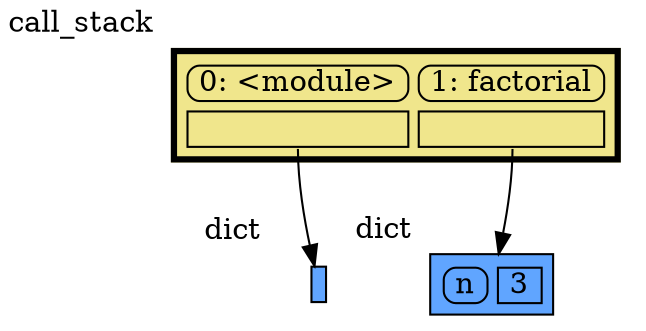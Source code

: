digraph memory_graph {
	node [shape=plaintext]
	node139044437141056 [label=<
<TABLE BORDER="1" CELLBORDER="1" CELLSPACING="0" CELLPADDING="0" BGCOLOR="#60a5ff" PORT="table">
    <TR><TD BORDER="0"> </TD></TR>
</TABLE>
> xlabel=dict]
	node139044432774016 [label=<
<TABLE BORDER="1" CELLBORDER="1" CELLSPACING="5" CELLPADDING="0" BGCOLOR="#60a5ff" PORT="table">
    <TR><TD BORDER="1" STYLE="ROUNDED"> n </TD><TD BORDER="1"> 3 </TD></TR>
</TABLE>
> xlabel=dict]
	node139044432686336 [label=<
<TABLE BORDER="3" CELLBORDER="1" CELLSPACING="5" CELLPADDING="0" BGCOLOR="khaki" PORT="table">
    <TR><TD BORDER="1" STYLE="ROUNDED"> 0: &lt;module&gt; </TD><TD BORDER="1" STYLE="ROUNDED"> 1: factorial </TD></TR>
    <TR><TD BORDER="1" PORT="ref0"> </TD><TD BORDER="1" PORT="ref1"> </TD></TR>
</TABLE>
> xlabel=call_stack]
	node139044432686336:ref0 -> node139044437141056:table [style=solid]
	node139044432686336:ref1 -> node139044432774016:table [style=solid]
subgraph { rank=same; node139044437141056 -> node139044432774016[weight=10, style=invis]; }
}

